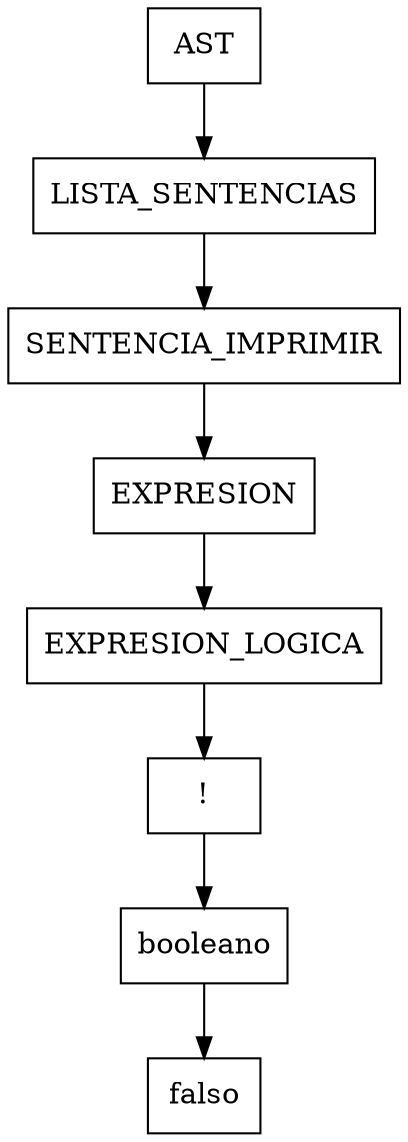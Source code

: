 Digraph G{
node[shape="box"]nodo0[label="AST"];
nodo1[label="LISTA_SENTENCIAS"];
nodo0->nodo1;
nodo2[label="SENTENCIA_IMPRIMIR"];
nodo1->nodo2;
nodo3[label="EXPRESION"];
nodo2->nodo3;
nodo4[label="EXPRESION_LOGICA"];
nodo3->nodo4;
nodo5[label="!"];
nodo4->nodo5;
nodo6[label="booleano"];
nodo5->nodo6;
nodo7[label="falso"];
nodo6->nodo7;
}

